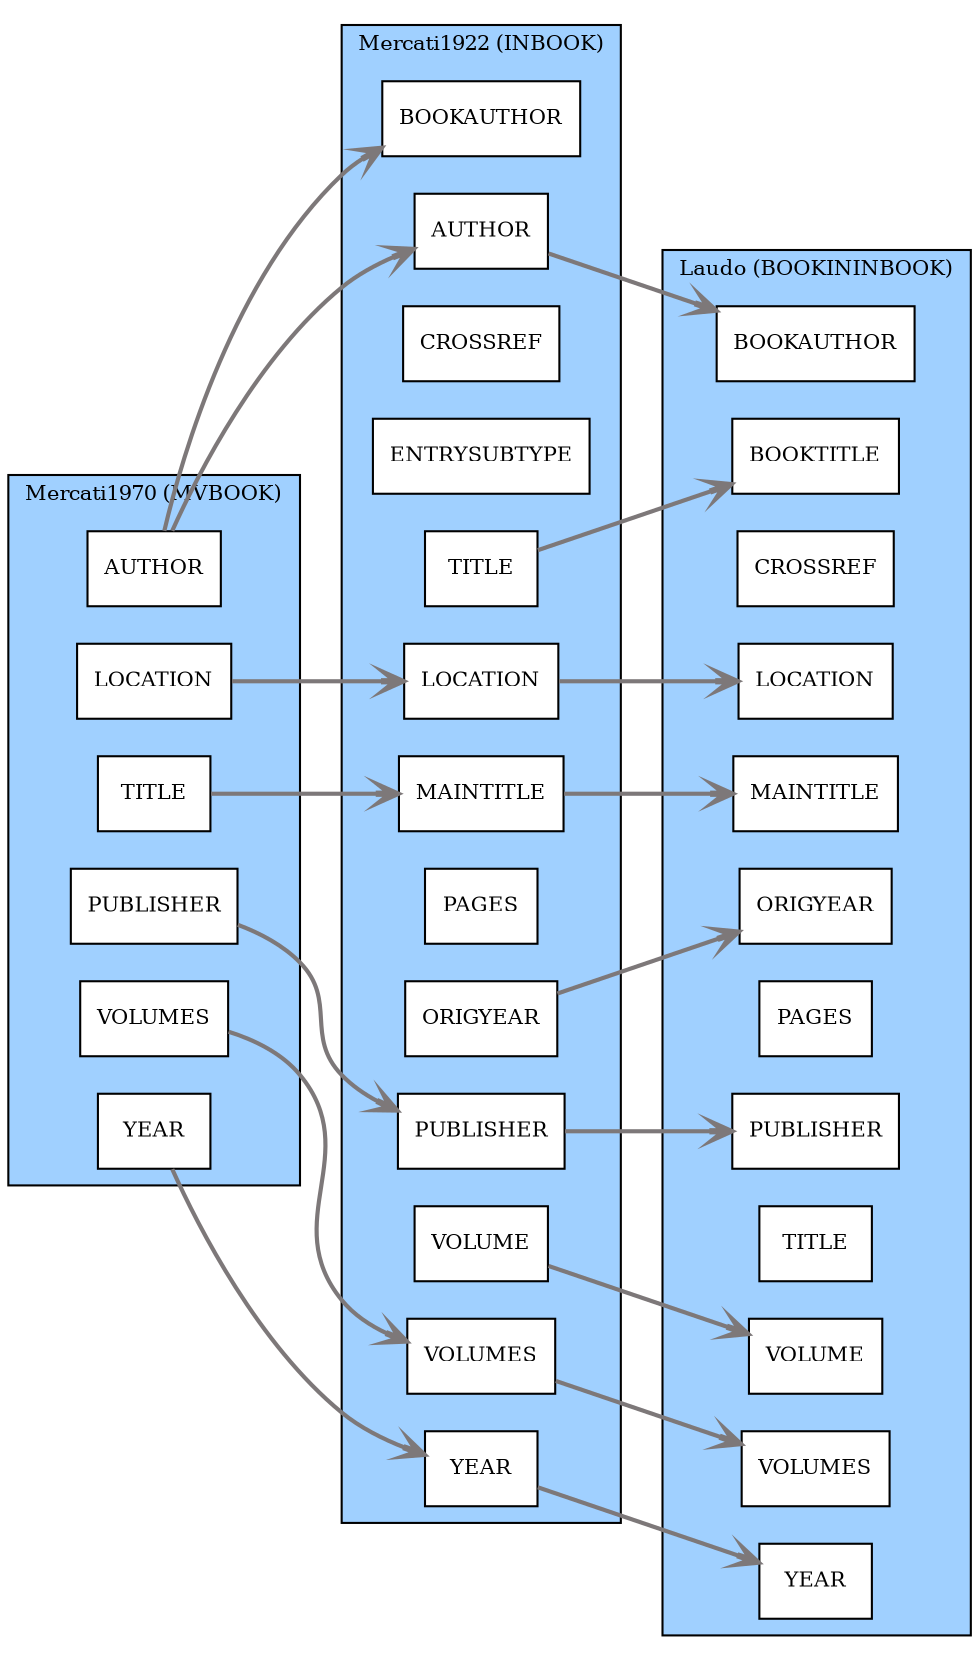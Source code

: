 digraph Biberdata {
  compound = true;
  edge [ arrowhead=open ];
  graph [ style=filled, rankdir=LR ];
  node [
    fontsize=10,
    fillcolor=white,
    style=filled,
    shape=box ];

  subgraph "cluster_section0/Laudo" {
    fontsize="10";
    label="Laudo (BOOKININBOOK)";
    tooltip="Laudo (BOOKININBOOK)";
    fillcolor="#a0d0ff";

    "section0/Laudo/bookauthor" [ label="BOOKAUTHOR" ]
    "section0/Laudo/booktitle" [ label="BOOKTITLE" ]
    "section0/Laudo/crossref" [ label="CROSSREF" ]
    "section0/Laudo/location" [ label="LOCATION" ]
    "section0/Laudo/maintitle" [ label="MAINTITLE" ]
    "section0/Laudo/origyear" [ label="ORIGYEAR" ]
    "section0/Laudo/pages" [ label="PAGES" ]
    "section0/Laudo/publisher" [ label="PUBLISHER" ]
    "section0/Laudo/title" [ label="TITLE" ]
    "section0/Laudo/volume" [ label="VOLUME" ]
    "section0/Laudo/volumes" [ label="VOLUMES" ]
    "section0/Laudo/year" [ label="YEAR" ]
  }

  subgraph "cluster_section0/Mercati1922" {
    fontsize="10";
    label="Mercati1922 (INBOOK)";
    tooltip="Mercati1922 (INBOOK)";
    fillcolor="#a0d0ff";

    "section0/Mercati1922/author" [ label="AUTHOR" ]
    "section0/Mercati1922/bookauthor" [ label="BOOKAUTHOR" ]
    "section0/Mercati1922/crossref" [ label="CROSSREF" ]
    "section0/Mercati1922/entrysubtype" [ label="ENTRYSUBTYPE" ]
    "section0/Mercati1922/location" [ label="LOCATION" ]
    "section0/Mercati1922/maintitle" [ label="MAINTITLE" ]
    "section0/Mercati1922/origyear" [ label="ORIGYEAR" ]
    "section0/Mercati1922/pages" [ label="PAGES" ]
    "section0/Mercati1922/publisher" [ label="PUBLISHER" ]
    "section0/Mercati1922/title" [ label="TITLE" ]
    "section0/Mercati1922/volume" [ label="VOLUME" ]
    "section0/Mercati1922/volumes" [ label="VOLUMES" ]
    "section0/Mercati1922/year" [ label="YEAR" ]
  }

  subgraph "cluster_section0/Mercati1970" {
    fontsize="10";
    label="Mercati1970 (MVBOOK)";
    tooltip="Mercati1970 (MVBOOK)";
    fillcolor="#a0d0ff";

    "section0/Mercati1970/author" [ label="AUTHOR" ]
    "section0/Mercati1970/location" [ label="LOCATION" ]
    "section0/Mercati1970/publisher" [ label="PUBLISHER" ]
    "section0/Mercati1970/title" [ label="TITLE" ]
    "section0/Mercati1970/volumes" [ label="VOLUMES" ]
    "section0/Mercati1970/year" [ label="YEAR" ]
  }



  "section0/Mercati1922/author" -> "section0/Laudo/bookauthor" [ penwidth="2.0", color="#7d7879", tooltip="Laudo/BOOKAUTHOR inherited via CROSSREF from Mercati1922/AUTHOR" ]
  "section0/Mercati1922/location" -> "section0/Laudo/location" [ penwidth="2.0", color="#7d7879", tooltip="Laudo/LOCATION inherited via CROSSREF from Mercati1922/LOCATION" ]
  "section0/Mercati1922/maintitle" -> "section0/Laudo/maintitle" [ penwidth="2.0", color="#7d7879", tooltip="Laudo/MAINTITLE inherited via CROSSREF from Mercati1922/MAINTITLE" ]
  "section0/Mercati1922/origyear" -> "section0/Laudo/origyear" [ penwidth="2.0", color="#7d7879", tooltip="Laudo/ORIGYEAR inherited via CROSSREF from Mercati1922/ORIGYEAR" ]
  "section0/Mercati1922/publisher" -> "section0/Laudo/publisher" [ penwidth="2.0", color="#7d7879", tooltip="Laudo/PUBLISHER inherited via CROSSREF from Mercati1922/PUBLISHER" ]
  "section0/Mercati1922/title" -> "section0/Laudo/booktitle" [ penwidth="2.0", color="#7d7879", tooltip="Laudo/BOOKTITLE inherited via CROSSREF from Mercati1922/TITLE" ]
  "section0/Mercati1922/volume" -> "section0/Laudo/volume" [ penwidth="2.0", color="#7d7879", tooltip="Laudo/VOLUME inherited via CROSSREF from Mercati1922/VOLUME" ]
  "section0/Mercati1922/volumes" -> "section0/Laudo/volumes" [ penwidth="2.0", color="#7d7879", tooltip="Laudo/VOLUMES inherited via CROSSREF from Mercati1922/VOLUMES" ]
  "section0/Mercati1922/year" -> "section0/Laudo/year" [ penwidth="2.0", color="#7d7879", tooltip="Laudo/YEAR inherited via CROSSREF from Mercati1922/YEAR" ]
  "section0/Mercati1970/author" -> "section0/Mercati1922/author" [ penwidth="2.0", color="#7d7879", tooltip="Mercati1922/AUTHOR inherited via CROSSREF from Mercati1970/AUTHOR" ]
  "section0/Mercati1970/author" -> "section0/Mercati1922/bookauthor" [ penwidth="2.0", color="#7d7879", tooltip="Mercati1922/BOOKAUTHOR inherited via CROSSREF from Mercati1970/AUTHOR" ]
  "section0/Mercati1970/location" -> "section0/Mercati1922/location" [ penwidth="2.0", color="#7d7879", tooltip="Mercati1922/LOCATION inherited via CROSSREF from Mercati1970/LOCATION" ]
  "section0/Mercati1970/publisher" -> "section0/Mercati1922/publisher" [ penwidth="2.0", color="#7d7879", tooltip="Mercati1922/PUBLISHER inherited via CROSSREF from Mercati1970/PUBLISHER" ]
  "section0/Mercati1970/title" -> "section0/Mercati1922/maintitle" [ penwidth="2.0", color="#7d7879", tooltip="Mercati1922/MAINTITLE inherited via CROSSREF from Mercati1970/TITLE" ]
  "section0/Mercati1970/volumes" -> "section0/Mercati1922/volumes" [ penwidth="2.0", color="#7d7879", tooltip="Mercati1922/VOLUMES inherited via CROSSREF from Mercati1970/VOLUMES" ]
  "section0/Mercati1970/year" -> "section0/Mercati1922/year" [ penwidth="2.0", color="#7d7879", tooltip="Mercati1922/YEAR inherited via CROSSREF from Mercati1970/YEAR" ]

}

